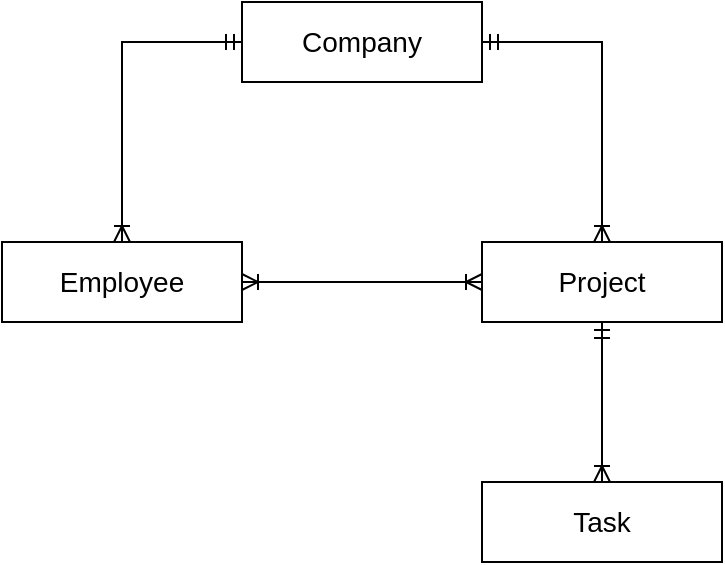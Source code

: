 <mxfile version="15.4.0" type="device"><diagram id="R2lEEEUBdFMjLlhIrx00" name="Page-1"><mxGraphModel dx="1422" dy="762" grid="1" gridSize="10" guides="1" tooltips="1" connect="1" arrows="1" fold="1" page="1" pageScale="1" pageWidth="850" pageHeight="1100" math="0" shadow="0" extFonts="Permanent Marker^https://fonts.googleapis.com/css?family=Permanent+Marker"><root><mxCell id="0"/><mxCell id="1" parent="0"/><mxCell id="b0_8tdm1Ns87K3Vn7Zfm-1" value="Company" style="whiteSpace=wrap;html=1;align=center;fontSize=14;" parent="1" vertex="1"><mxGeometry x="280" y="200" width="120" height="40" as="geometry"/></mxCell><mxCell id="b0_8tdm1Ns87K3Vn7Zfm-3" value="Project" style="whiteSpace=wrap;html=1;align=center;fontSize=14;" parent="1" vertex="1"><mxGeometry x="400" y="320" width="120" height="40" as="geometry"/></mxCell><mxCell id="b0_8tdm1Ns87K3Vn7Zfm-4" value="Employee" style="whiteSpace=wrap;html=1;align=center;fontSize=14;" parent="1" vertex="1"><mxGeometry x="160" y="320" width="120" height="40" as="geometry"/></mxCell><mxCell id="b0_8tdm1Ns87K3Vn7Zfm-5" value="" style="fontSize=12;html=1;endArrow=ERoneToMany;startArrow=ERoneToMany;rounded=0;entryX=0;entryY=0.5;entryDx=0;entryDy=0;exitX=1;exitY=0.5;exitDx=0;exitDy=0;" parent="1" source="b0_8tdm1Ns87K3Vn7Zfm-4" target="b0_8tdm1Ns87K3Vn7Zfm-3" edge="1"><mxGeometry width="100" height="100" relative="1" as="geometry"><mxPoint x="180" y="710" as="sourcePoint"/><mxPoint x="360" y="570" as="targetPoint"/></mxGeometry></mxCell><mxCell id="b0_8tdm1Ns87K3Vn7Zfm-6" value="" style="fontSize=12;html=1;endArrow=ERoneToMany;startArrow=ERmandOne;rounded=0;entryX=0.5;entryY=0;entryDx=0;entryDy=0;exitX=0;exitY=0.5;exitDx=0;exitDy=0;" parent="1" source="b0_8tdm1Ns87K3Vn7Zfm-1" target="b0_8tdm1Ns87K3Vn7Zfm-4" edge="1"><mxGeometry width="100" height="100" relative="1" as="geometry"><mxPoint x="350" y="520" as="sourcePoint"/><mxPoint x="450" y="420" as="targetPoint"/><Array as="points"><mxPoint x="220" y="220"/></Array></mxGeometry></mxCell><mxCell id="b0_8tdm1Ns87K3Vn7Zfm-7" value="" style="fontSize=12;html=1;endArrow=ERoneToMany;startArrow=ERmandOne;rounded=0;entryX=0.5;entryY=0;entryDx=0;entryDy=0;exitX=1;exitY=0.5;exitDx=0;exitDy=0;" parent="1" source="b0_8tdm1Ns87K3Vn7Zfm-1" target="b0_8tdm1Ns87K3Vn7Zfm-3" edge="1"><mxGeometry width="100" height="100" relative="1" as="geometry"><mxPoint x="390" y="550" as="sourcePoint"/><mxPoint x="490" y="450" as="targetPoint"/><Array as="points"><mxPoint x="460" y="220"/></Array></mxGeometry></mxCell><mxCell id="YFHcQHC7nTGDFi-JKnz4-1" value="Task" style="whiteSpace=wrap;html=1;align=center;fontSize=14;" vertex="1" parent="1"><mxGeometry x="400" y="440" width="120" height="40" as="geometry"/></mxCell><mxCell id="YFHcQHC7nTGDFi-JKnz4-2" value="" style="fontSize=12;html=1;endArrow=ERoneToMany;startArrow=ERmandOne;rounded=0;entryX=0.5;entryY=0;entryDx=0;entryDy=0;exitX=0.5;exitY=1;exitDx=0;exitDy=0;" edge="1" parent="1" source="b0_8tdm1Ns87K3Vn7Zfm-3" target="YFHcQHC7nTGDFi-JKnz4-1"><mxGeometry width="100" height="100" relative="1" as="geometry"><mxPoint x="640" y="310" as="sourcePoint"/><mxPoint x="700" y="410" as="targetPoint"/></mxGeometry></mxCell></root></mxGraphModel></diagram></mxfile>